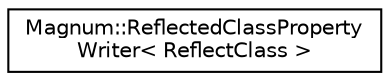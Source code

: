 digraph "圖形化之類別階層"
{
  edge [fontname="Helvetica",fontsize="10",labelfontname="Helvetica",labelfontsize="10"];
  node [fontname="Helvetica",fontsize="10",shape=record];
  rankdir="LR";
  Node1 [label="Magnum::ReflectedClassProperty\lWriter\< ReflectClass \>",height=0.2,width=0.4,color="black", fillcolor="white", style="filled",URL="$class_magnum_1_1_reflected_class_property_writer.html"];
}
